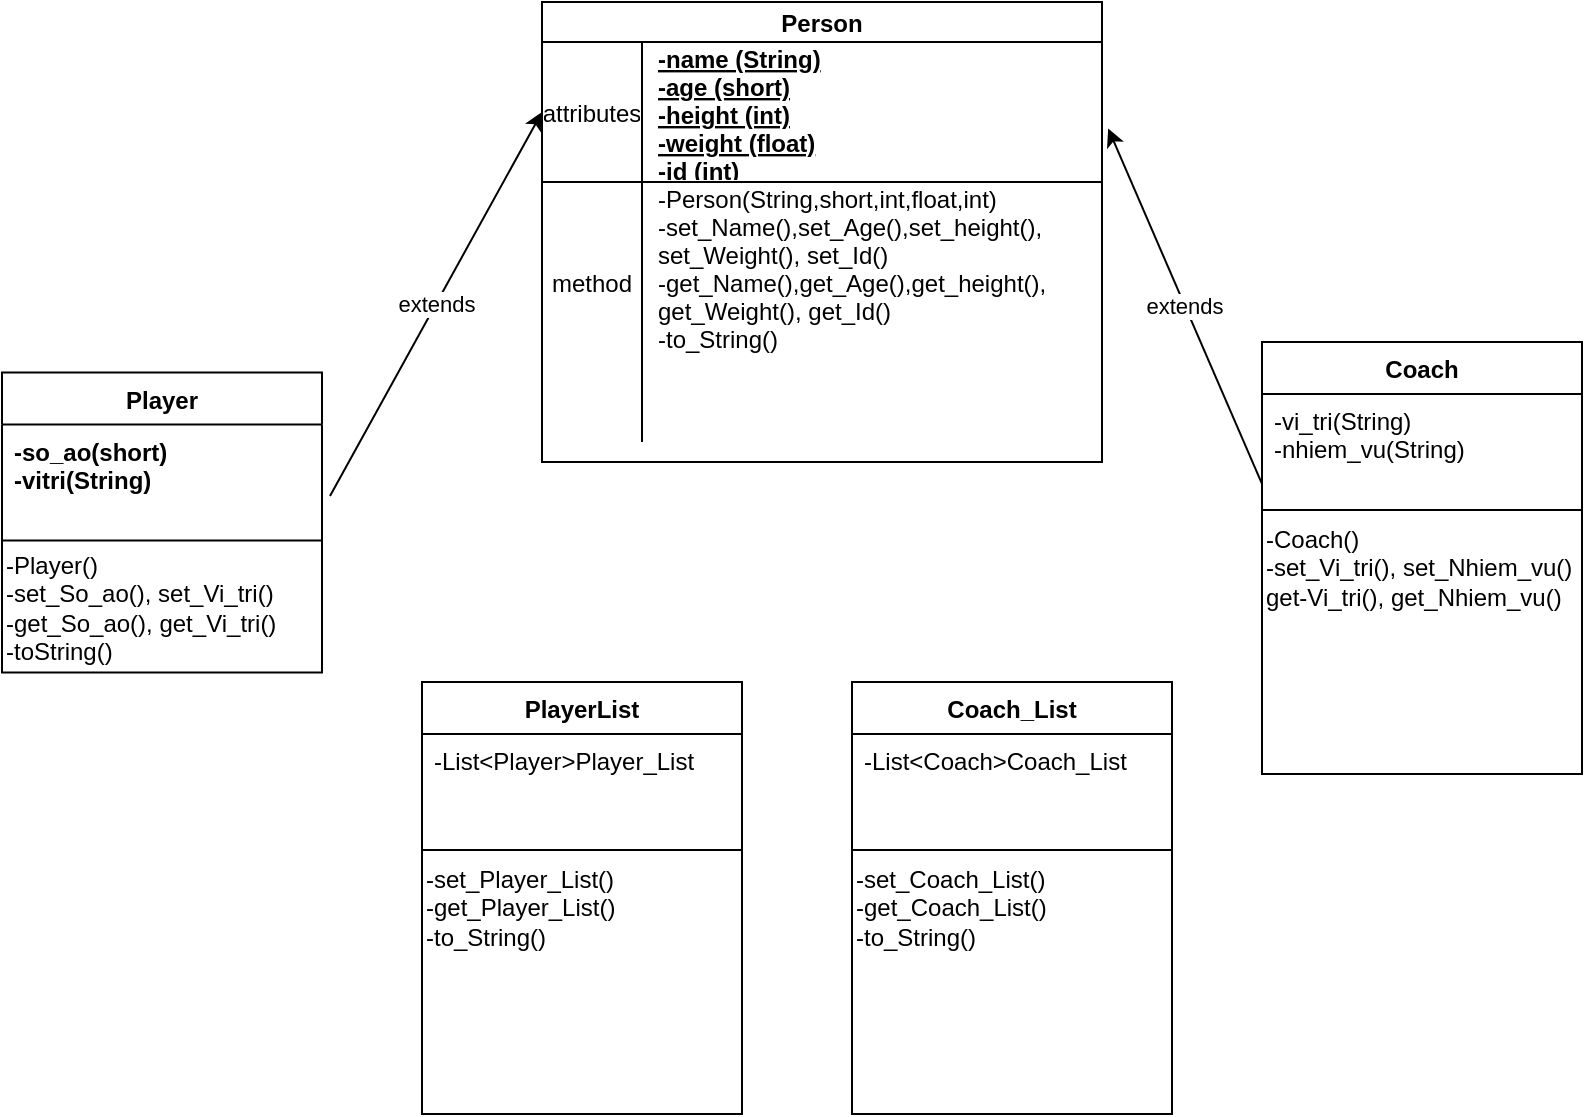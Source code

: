 <mxfile version="15.7.3" type="github">
  <diagram id="C5RBs43oDa-KdzZeNtuy" name="Page-1">
    <mxGraphModel dx="1102" dy="1783" grid="1" gridSize="10" guides="1" tooltips="1" connect="1" arrows="1" fold="1" page="1" pageScale="1" pageWidth="827" pageHeight="1169" math="0" shadow="0">
      <root>
        <mxCell id="WIyWlLk6GJQsqaUBKTNV-0" />
        <mxCell id="WIyWlLk6GJQsqaUBKTNV-1" parent="WIyWlLk6GJQsqaUBKTNV-0" />
        <mxCell id="zkfFHV4jXpPFQw0GAbJ--6" value="Player" style="swimlane;fontStyle=1;align=center;verticalAlign=top;childLayout=stackLayout;horizontal=1;startSize=26;horizontalStack=0;resizeParent=1;resizeLast=0;collapsible=1;marginBottom=0;rounded=0;shadow=0;strokeWidth=1;" parent="WIyWlLk6GJQsqaUBKTNV-1" vertex="1">
          <mxGeometry x="30" y="55.25" width="160" height="150" as="geometry">
            <mxRectangle x="130" y="380" width="160" height="26" as="alternateBounds" />
          </mxGeometry>
        </mxCell>
        <mxCell id="zkfFHV4jXpPFQw0GAbJ--8" value="-so_ao(short)&#xa;-vitri(String)&#xa;" style="text;align=left;verticalAlign=top;spacingLeft=4;spacingRight=4;overflow=hidden;rotatable=0;points=[[0,0.5],[1,0.5]];portConstraint=eastwest;rounded=0;shadow=0;html=0;fontStyle=1" parent="zkfFHV4jXpPFQw0GAbJ--6" vertex="1">
          <mxGeometry y="26" width="160" height="54" as="geometry" />
        </mxCell>
        <mxCell id="zkfFHV4jXpPFQw0GAbJ--9" value="" style="line;html=1;strokeWidth=1;align=left;verticalAlign=middle;spacingTop=-1;spacingLeft=3;spacingRight=3;rotatable=0;labelPosition=right;points=[];portConstraint=eastwest;" parent="zkfFHV4jXpPFQw0GAbJ--6" vertex="1">
          <mxGeometry y="80" width="160" height="8" as="geometry" />
        </mxCell>
        <mxCell id="bicEqRwfMU4_23JGz-78-44" value="-Player()&amp;nbsp; &amp;nbsp; &amp;nbsp; &amp;nbsp; &amp;nbsp; &amp;nbsp; &amp;nbsp; &amp;nbsp; &amp;nbsp; &amp;nbsp; &amp;nbsp; &amp;nbsp;&amp;nbsp;&lt;br&gt;-set_So_ao(), set_Vi_tri()&lt;br&gt;-get_So_ao(), get_Vi_tri()&lt;br&gt;-toString()&amp;nbsp; &amp;nbsp; &amp;nbsp; &amp;nbsp; &amp;nbsp; &amp;nbsp; &amp;nbsp; &amp;nbsp; &amp;nbsp; &amp;nbsp; &amp;nbsp;&amp;nbsp;" style="whiteSpace=wrap;html=1;fillColor=none;strokeColor=none;align=left;" vertex="1" parent="zkfFHV4jXpPFQw0GAbJ--6">
          <mxGeometry y="88" width="160" height="60" as="geometry" />
        </mxCell>
        <mxCell id="zkfFHV4jXpPFQw0GAbJ--17" value="Coach" style="swimlane;fontStyle=1;align=center;verticalAlign=top;childLayout=stackLayout;horizontal=1;startSize=26;horizontalStack=0;resizeParent=1;resizeLast=0;collapsible=1;marginBottom=0;rounded=0;shadow=0;strokeWidth=1;" parent="WIyWlLk6GJQsqaUBKTNV-1" vertex="1">
          <mxGeometry x="660" y="40" width="160" height="216" as="geometry">
            <mxRectangle x="550" y="140" width="160" height="26" as="alternateBounds" />
          </mxGeometry>
        </mxCell>
        <mxCell id="zkfFHV4jXpPFQw0GAbJ--18" value="-vi_tri(String)&#xa;-nhiem_vu(String)" style="text;align=left;verticalAlign=top;spacingLeft=4;spacingRight=4;overflow=hidden;rotatable=0;points=[[0,0.5],[1,0.5]];portConstraint=eastwest;" parent="zkfFHV4jXpPFQw0GAbJ--17" vertex="1">
          <mxGeometry y="26" width="160" height="54" as="geometry" />
        </mxCell>
        <mxCell id="zkfFHV4jXpPFQw0GAbJ--23" value="" style="line;html=1;strokeWidth=1;align=left;verticalAlign=middle;spacingTop=-1;spacingLeft=3;spacingRight=3;rotatable=0;labelPosition=right;points=[];portConstraint=eastwest;" parent="zkfFHV4jXpPFQw0GAbJ--17" vertex="1">
          <mxGeometry y="80" width="160" height="8" as="geometry" />
        </mxCell>
        <mxCell id="bicEqRwfMU4_23JGz-78-48" value="-Coach()&lt;br&gt;-set_Vi_tri(), set_Nhiem_vu()&lt;br&gt;get-Vi_tri(), get_Nhiem_vu()&lt;br&gt;" style="text;html=1;align=left;verticalAlign=middle;resizable=0;points=[];autosize=1;strokeColor=none;fillColor=none;" vertex="1" parent="zkfFHV4jXpPFQw0GAbJ--17">
          <mxGeometry y="88" width="160" height="50" as="geometry" />
        </mxCell>
        <mxCell id="bicEqRwfMU4_23JGz-78-3" value="extends" style="endArrow=classic;html=1;rounded=0;exitX=1.025;exitY=0.662;exitDx=0;exitDy=0;entryX=0;entryY=0.5;entryDx=0;entryDy=0;exitPerimeter=0;" edge="1" parent="WIyWlLk6GJQsqaUBKTNV-1" source="zkfFHV4jXpPFQw0GAbJ--8" target="bicEqRwfMU4_23JGz-78-34">
          <mxGeometry width="50" height="50" relative="1" as="geometry">
            <mxPoint x="186.08" y="181.008" as="sourcePoint" />
            <mxPoint x="330" y="175" as="targetPoint" />
          </mxGeometry>
        </mxCell>
        <mxCell id="bicEqRwfMU4_23JGz-78-10" value="" style="group" vertex="1" connectable="0" parent="WIyWlLk6GJQsqaUBKTNV-1">
          <mxGeometry x="260" y="-120" width="195" height="300.5" as="geometry" />
        </mxCell>
        <mxCell id="bicEqRwfMU4_23JGz-78-11" value="" style="shape=partialRectangle;connectable=0;fillColor=none;top=0;left=0;bottom=0;right=0;align=left;spacingLeft=6;overflow=hidden;" vertex="1" parent="bicEqRwfMU4_23JGz-78-10">
          <mxGeometry x="30" y="112.241" width="150" height="21.724" as="geometry">
            <mxRectangle width="150" height="30" as="alternateBounds" />
          </mxGeometry>
        </mxCell>
        <mxCell id="bicEqRwfMU4_23JGz-78-25" value="" style="shape=partialRectangle;connectable=0;fillColor=none;top=0;left=0;bottom=0;right=0;editable=1;overflow=hidden;direction=south;" vertex="1" parent="bicEqRwfMU4_23JGz-78-10">
          <mxGeometry y="108.621" width="30" height="21.724" as="geometry">
            <mxRectangle width="30" height="30" as="alternateBounds" />
          </mxGeometry>
        </mxCell>
        <mxCell id="bicEqRwfMU4_23JGz-78-33" value="Person" style="shape=table;startSize=20;container=1;collapsible=1;childLayout=tableLayout;fixedRows=1;rowLines=0;fontStyle=1;align=center;resizeLast=1;" vertex="1" parent="bicEqRwfMU4_23JGz-78-10">
          <mxGeometry x="40" y="-10" width="280" height="230" as="geometry" />
        </mxCell>
        <mxCell id="bicEqRwfMU4_23JGz-78-34" value="" style="shape=partialRectangle;collapsible=0;dropTarget=0;pointerEvents=0;fillColor=none;top=0;left=0;bottom=1;right=0;points=[[0,0.5],[1,0.5]];portConstraint=eastwest;" vertex="1" parent="bicEqRwfMU4_23JGz-78-33">
          <mxGeometry y="20" width="280" height="70" as="geometry" />
        </mxCell>
        <mxCell id="bicEqRwfMU4_23JGz-78-35" value="attributes" style="shape=partialRectangle;connectable=0;fillColor=none;top=0;left=0;bottom=0;right=0;fontStyle=0;overflow=hidden;" vertex="1" parent="bicEqRwfMU4_23JGz-78-34">
          <mxGeometry width="50" height="70" as="geometry">
            <mxRectangle width="50" height="70" as="alternateBounds" />
          </mxGeometry>
        </mxCell>
        <mxCell id="bicEqRwfMU4_23JGz-78-36" value="-name (String)&#xa;-age (short)&#xa;-height (int)&#xa;-weight (float)&#xa;-id (int)" style="shape=partialRectangle;connectable=0;fillColor=none;top=0;left=0;bottom=0;right=0;align=left;spacingLeft=6;fontStyle=5;overflow=hidden;" vertex="1" parent="bicEqRwfMU4_23JGz-78-34">
          <mxGeometry x="50" width="230" height="70" as="geometry">
            <mxRectangle width="230" height="70" as="alternateBounds" />
          </mxGeometry>
        </mxCell>
        <mxCell id="bicEqRwfMU4_23JGz-78-37" value="" style="shape=partialRectangle;collapsible=0;dropTarget=0;pointerEvents=0;fillColor=none;top=0;left=0;bottom=0;right=0;points=[[0,0.5],[1,0.5]];portConstraint=eastwest;" vertex="1" parent="bicEqRwfMU4_23JGz-78-33">
          <mxGeometry y="90" width="280" height="100" as="geometry" />
        </mxCell>
        <mxCell id="bicEqRwfMU4_23JGz-78-38" value="method" style="shape=partialRectangle;connectable=0;fillColor=none;top=0;left=0;bottom=0;right=0;editable=1;overflow=hidden;" vertex="1" parent="bicEqRwfMU4_23JGz-78-37">
          <mxGeometry width="50" height="100" as="geometry">
            <mxRectangle width="50" height="100" as="alternateBounds" />
          </mxGeometry>
        </mxCell>
        <mxCell id="bicEqRwfMU4_23JGz-78-39" value="-Person(String,short,int,float,int)&#xa;-set_Name(),set_Age(),set_height(),&#xa;set_Weight(), set_Id()&#xa;-get_Name(),get_Age(),get_height(),&#xa;get_Weight(), get_Id()&#xa;-to_String()&#xa;" style="shape=partialRectangle;connectable=0;fillColor=none;top=0;left=0;bottom=0;right=0;align=left;spacingLeft=6;overflow=hidden;" vertex="1" parent="bicEqRwfMU4_23JGz-78-37">
          <mxGeometry x="50" width="230" height="100" as="geometry">
            <mxRectangle width="230" height="100" as="alternateBounds" />
          </mxGeometry>
        </mxCell>
        <mxCell id="bicEqRwfMU4_23JGz-78-40" value="" style="shape=partialRectangle;collapsible=0;dropTarget=0;pointerEvents=0;fillColor=none;top=0;left=0;bottom=0;right=0;points=[[0,0.5],[1,0.5]];portConstraint=eastwest;" vertex="1" parent="bicEqRwfMU4_23JGz-78-33">
          <mxGeometry y="190" width="280" height="30" as="geometry" />
        </mxCell>
        <mxCell id="bicEqRwfMU4_23JGz-78-41" value="" style="shape=partialRectangle;connectable=0;fillColor=none;top=0;left=0;bottom=0;right=0;editable=1;overflow=hidden;" vertex="1" parent="bicEqRwfMU4_23JGz-78-40">
          <mxGeometry width="50" height="30" as="geometry">
            <mxRectangle width="50" height="30" as="alternateBounds" />
          </mxGeometry>
        </mxCell>
        <mxCell id="bicEqRwfMU4_23JGz-78-42" value="" style="shape=partialRectangle;connectable=0;fillColor=none;top=0;left=0;bottom=0;right=0;align=left;spacingLeft=6;overflow=hidden;" vertex="1" parent="bicEqRwfMU4_23JGz-78-40">
          <mxGeometry x="50" width="230" height="30" as="geometry">
            <mxRectangle width="230" height="30" as="alternateBounds" />
          </mxGeometry>
        </mxCell>
        <mxCell id="bicEqRwfMU4_23JGz-78-9" value="extends" style="endArrow=classic;html=1;rounded=0;exitX=0;exitY=0.833;exitDx=0;exitDy=0;exitPerimeter=0;entryX=1.011;entryY=0.618;entryDx=0;entryDy=0;entryPerimeter=0;" edge="1" parent="WIyWlLk6GJQsqaUBKTNV-1" source="zkfFHV4jXpPFQw0GAbJ--18" target="bicEqRwfMU4_23JGz-78-34">
          <mxGeometry width="50" height="50" relative="1" as="geometry">
            <mxPoint x="474.0" y="227.985" as="sourcePoint" />
            <mxPoint x="632.08" y="171" as="targetPoint" />
          </mxGeometry>
        </mxCell>
        <mxCell id="bicEqRwfMU4_23JGz-78-54" value="Coach_List" style="swimlane;fontStyle=1;align=center;verticalAlign=top;childLayout=stackLayout;horizontal=1;startSize=26;horizontalStack=0;resizeParent=1;resizeLast=0;collapsible=1;marginBottom=0;rounded=0;shadow=0;strokeWidth=1;" vertex="1" parent="WIyWlLk6GJQsqaUBKTNV-1">
          <mxGeometry x="455" y="210" width="160" height="216" as="geometry">
            <mxRectangle x="550" y="140" width="160" height="26" as="alternateBounds" />
          </mxGeometry>
        </mxCell>
        <mxCell id="bicEqRwfMU4_23JGz-78-55" value="-List&lt;Coach&gt;Coach_List" style="text;align=left;verticalAlign=top;spacingLeft=4;spacingRight=4;overflow=hidden;rotatable=0;points=[[0,0.5],[1,0.5]];portConstraint=eastwest;" vertex="1" parent="bicEqRwfMU4_23JGz-78-54">
          <mxGeometry y="26" width="160" height="54" as="geometry" />
        </mxCell>
        <mxCell id="bicEqRwfMU4_23JGz-78-56" value="" style="line;html=1;strokeWidth=1;align=left;verticalAlign=middle;spacingTop=-1;spacingLeft=3;spacingRight=3;rotatable=0;labelPosition=right;points=[];portConstraint=eastwest;" vertex="1" parent="bicEqRwfMU4_23JGz-78-54">
          <mxGeometry y="80" width="160" height="8" as="geometry" />
        </mxCell>
        <mxCell id="bicEqRwfMU4_23JGz-78-57" value="-set_Coach_List()&lt;br&gt;-get_Coach_List()&lt;br&gt;-to_String()" style="text;html=1;align=left;verticalAlign=middle;resizable=0;points=[];autosize=1;strokeColor=none;fillColor=none;" vertex="1" parent="bicEqRwfMU4_23JGz-78-54">
          <mxGeometry y="88" width="160" height="50" as="geometry" />
        </mxCell>
        <mxCell id="bicEqRwfMU4_23JGz-78-58" value="PlayerList" style="swimlane;fontStyle=1;align=center;verticalAlign=top;childLayout=stackLayout;horizontal=1;startSize=26;horizontalStack=0;resizeParent=1;resizeLast=0;collapsible=1;marginBottom=0;rounded=0;shadow=0;strokeWidth=1;" vertex="1" parent="WIyWlLk6GJQsqaUBKTNV-1">
          <mxGeometry x="240" y="210" width="160" height="216" as="geometry">
            <mxRectangle x="550" y="140" width="160" height="26" as="alternateBounds" />
          </mxGeometry>
        </mxCell>
        <mxCell id="bicEqRwfMU4_23JGz-78-59" value="-List&lt;Player&gt;Player_List" style="text;align=left;verticalAlign=top;spacingLeft=4;spacingRight=4;overflow=hidden;rotatable=0;points=[[0,0.5],[1,0.5]];portConstraint=eastwest;" vertex="1" parent="bicEqRwfMU4_23JGz-78-58">
          <mxGeometry y="26" width="160" height="54" as="geometry" />
        </mxCell>
        <mxCell id="bicEqRwfMU4_23JGz-78-60" value="" style="line;html=1;strokeWidth=1;align=left;verticalAlign=middle;spacingTop=-1;spacingLeft=3;spacingRight=3;rotatable=0;labelPosition=right;points=[];portConstraint=eastwest;" vertex="1" parent="bicEqRwfMU4_23JGz-78-58">
          <mxGeometry y="80" width="160" height="8" as="geometry" />
        </mxCell>
        <mxCell id="bicEqRwfMU4_23JGz-78-61" value="-set_Player_List()&amp;nbsp; &amp;nbsp; &amp;nbsp; &amp;nbsp; &amp;nbsp; &amp;nbsp; &amp;nbsp; &amp;nbsp;&lt;br&gt;-get_Player_List()&lt;br&gt;-to_String()" style="text;html=1;align=left;verticalAlign=middle;resizable=0;points=[];autosize=1;strokeColor=none;fillColor=none;" vertex="1" parent="bicEqRwfMU4_23JGz-78-58">
          <mxGeometry y="88" width="160" height="50" as="geometry" />
        </mxCell>
      </root>
    </mxGraphModel>
  </diagram>
</mxfile>
